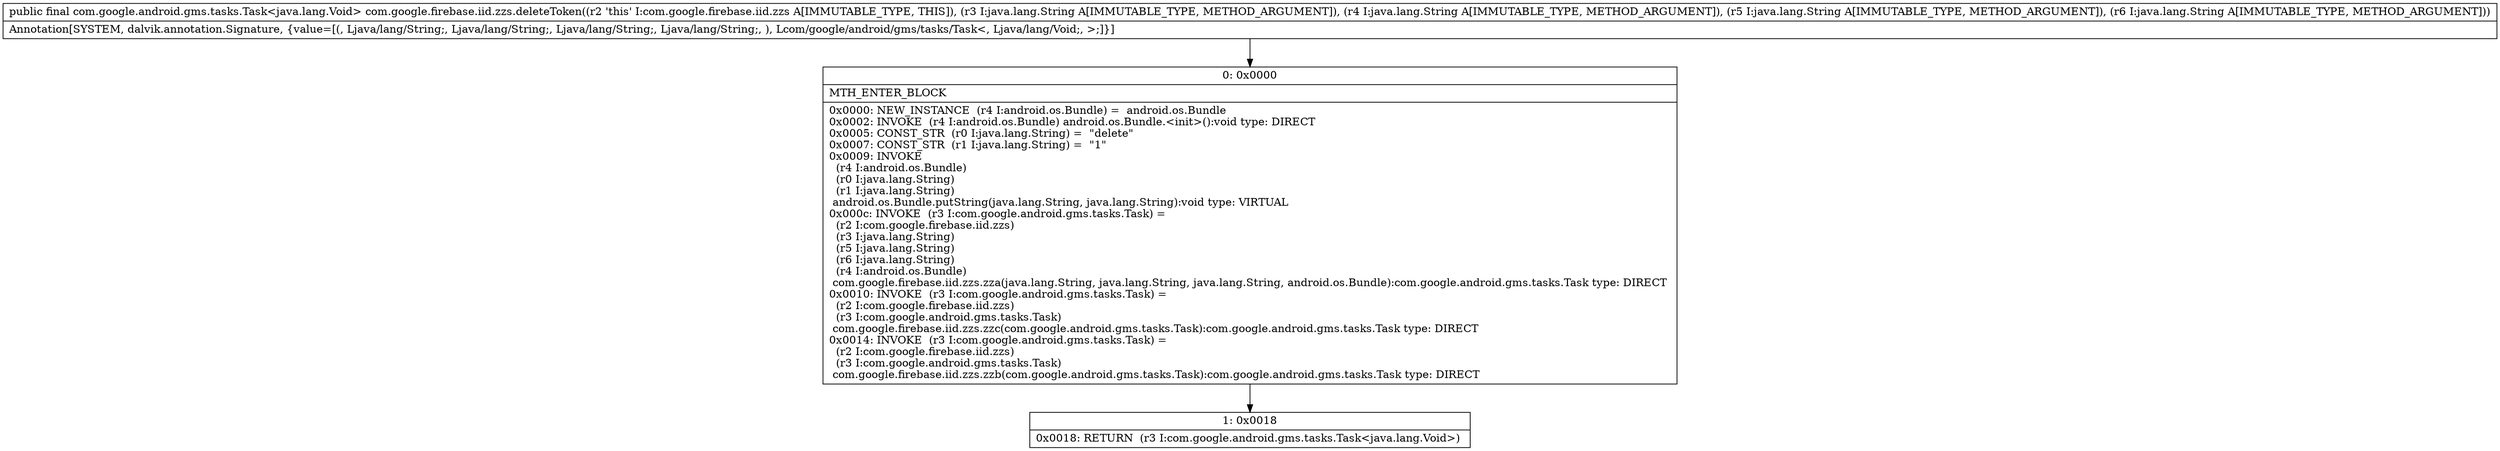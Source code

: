 digraph "CFG forcom.google.firebase.iid.zzs.deleteToken(Ljava\/lang\/String;Ljava\/lang\/String;Ljava\/lang\/String;Ljava\/lang\/String;)Lcom\/google\/android\/gms\/tasks\/Task;" {
Node_0 [shape=record,label="{0\:\ 0x0000|MTH_ENTER_BLOCK\l|0x0000: NEW_INSTANCE  (r4 I:android.os.Bundle) =  android.os.Bundle \l0x0002: INVOKE  (r4 I:android.os.Bundle) android.os.Bundle.\<init\>():void type: DIRECT \l0x0005: CONST_STR  (r0 I:java.lang.String) =  \"delete\" \l0x0007: CONST_STR  (r1 I:java.lang.String) =  \"1\" \l0x0009: INVOKE  \l  (r4 I:android.os.Bundle)\l  (r0 I:java.lang.String)\l  (r1 I:java.lang.String)\l android.os.Bundle.putString(java.lang.String, java.lang.String):void type: VIRTUAL \l0x000c: INVOKE  (r3 I:com.google.android.gms.tasks.Task) = \l  (r2 I:com.google.firebase.iid.zzs)\l  (r3 I:java.lang.String)\l  (r5 I:java.lang.String)\l  (r6 I:java.lang.String)\l  (r4 I:android.os.Bundle)\l com.google.firebase.iid.zzs.zza(java.lang.String, java.lang.String, java.lang.String, android.os.Bundle):com.google.android.gms.tasks.Task type: DIRECT \l0x0010: INVOKE  (r3 I:com.google.android.gms.tasks.Task) = \l  (r2 I:com.google.firebase.iid.zzs)\l  (r3 I:com.google.android.gms.tasks.Task)\l com.google.firebase.iid.zzs.zzc(com.google.android.gms.tasks.Task):com.google.android.gms.tasks.Task type: DIRECT \l0x0014: INVOKE  (r3 I:com.google.android.gms.tasks.Task) = \l  (r2 I:com.google.firebase.iid.zzs)\l  (r3 I:com.google.android.gms.tasks.Task)\l com.google.firebase.iid.zzs.zzb(com.google.android.gms.tasks.Task):com.google.android.gms.tasks.Task type: DIRECT \l}"];
Node_1 [shape=record,label="{1\:\ 0x0018|0x0018: RETURN  (r3 I:com.google.android.gms.tasks.Task\<java.lang.Void\>) \l}"];
MethodNode[shape=record,label="{public final com.google.android.gms.tasks.Task\<java.lang.Void\> com.google.firebase.iid.zzs.deleteToken((r2 'this' I:com.google.firebase.iid.zzs A[IMMUTABLE_TYPE, THIS]), (r3 I:java.lang.String A[IMMUTABLE_TYPE, METHOD_ARGUMENT]), (r4 I:java.lang.String A[IMMUTABLE_TYPE, METHOD_ARGUMENT]), (r5 I:java.lang.String A[IMMUTABLE_TYPE, METHOD_ARGUMENT]), (r6 I:java.lang.String A[IMMUTABLE_TYPE, METHOD_ARGUMENT]))  | Annotation[SYSTEM, dalvik.annotation.Signature, \{value=[(, Ljava\/lang\/String;, Ljava\/lang\/String;, Ljava\/lang\/String;, Ljava\/lang\/String;, ), Lcom\/google\/android\/gms\/tasks\/Task\<, Ljava\/lang\/Void;, \>;]\}]\l}"];
MethodNode -> Node_0;
Node_0 -> Node_1;
}

